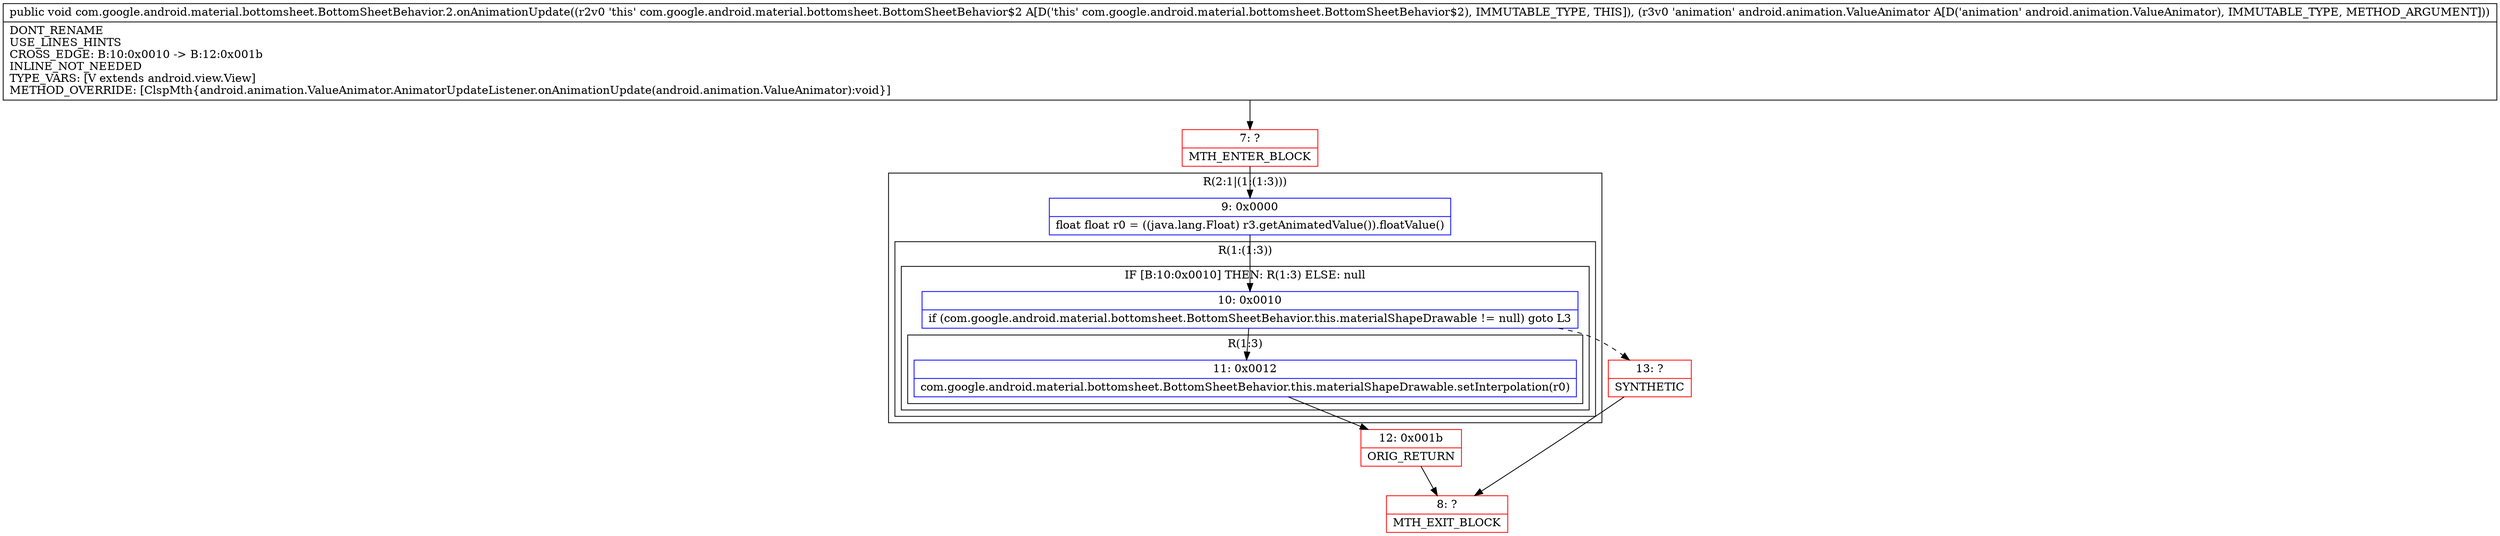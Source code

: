digraph "CFG forcom.google.android.material.bottomsheet.BottomSheetBehavior.2.onAnimationUpdate(Landroid\/animation\/ValueAnimator;)V" {
subgraph cluster_Region_1000804833 {
label = "R(2:1|(1:(1:3)))";
node [shape=record,color=blue];
Node_9 [shape=record,label="{9\:\ 0x0000|float float r0 = ((java.lang.Float) r3.getAnimatedValue()).floatValue()\l}"];
subgraph cluster_Region_1170836831 {
label = "R(1:(1:3))";
node [shape=record,color=blue];
subgraph cluster_IfRegion_1955534488 {
label = "IF [B:10:0x0010] THEN: R(1:3) ELSE: null";
node [shape=record,color=blue];
Node_10 [shape=record,label="{10\:\ 0x0010|if (com.google.android.material.bottomsheet.BottomSheetBehavior.this.materialShapeDrawable != null) goto L3\l}"];
subgraph cluster_Region_630084573 {
label = "R(1:3)";
node [shape=record,color=blue];
Node_11 [shape=record,label="{11\:\ 0x0012|com.google.android.material.bottomsheet.BottomSheetBehavior.this.materialShapeDrawable.setInterpolation(r0)\l}"];
}
}
}
}
Node_7 [shape=record,color=red,label="{7\:\ ?|MTH_ENTER_BLOCK\l}"];
Node_12 [shape=record,color=red,label="{12\:\ 0x001b|ORIG_RETURN\l}"];
Node_8 [shape=record,color=red,label="{8\:\ ?|MTH_EXIT_BLOCK\l}"];
Node_13 [shape=record,color=red,label="{13\:\ ?|SYNTHETIC\l}"];
MethodNode[shape=record,label="{public void com.google.android.material.bottomsheet.BottomSheetBehavior.2.onAnimationUpdate((r2v0 'this' com.google.android.material.bottomsheet.BottomSheetBehavior$2 A[D('this' com.google.android.material.bottomsheet.BottomSheetBehavior$2), IMMUTABLE_TYPE, THIS]), (r3v0 'animation' android.animation.ValueAnimator A[D('animation' android.animation.ValueAnimator), IMMUTABLE_TYPE, METHOD_ARGUMENT]))  | DONT_RENAME\lUSE_LINES_HINTS\lCROSS_EDGE: B:10:0x0010 \-\> B:12:0x001b\lINLINE_NOT_NEEDED\lTYPE_VARS: [V extends android.view.View]\lMETHOD_OVERRIDE: [ClspMth\{android.animation.ValueAnimator.AnimatorUpdateListener.onAnimationUpdate(android.animation.ValueAnimator):void\}]\l}"];
MethodNode -> Node_7;Node_9 -> Node_10;
Node_10 -> Node_11;
Node_10 -> Node_13[style=dashed];
Node_11 -> Node_12;
Node_7 -> Node_9;
Node_12 -> Node_8;
Node_13 -> Node_8;
}

